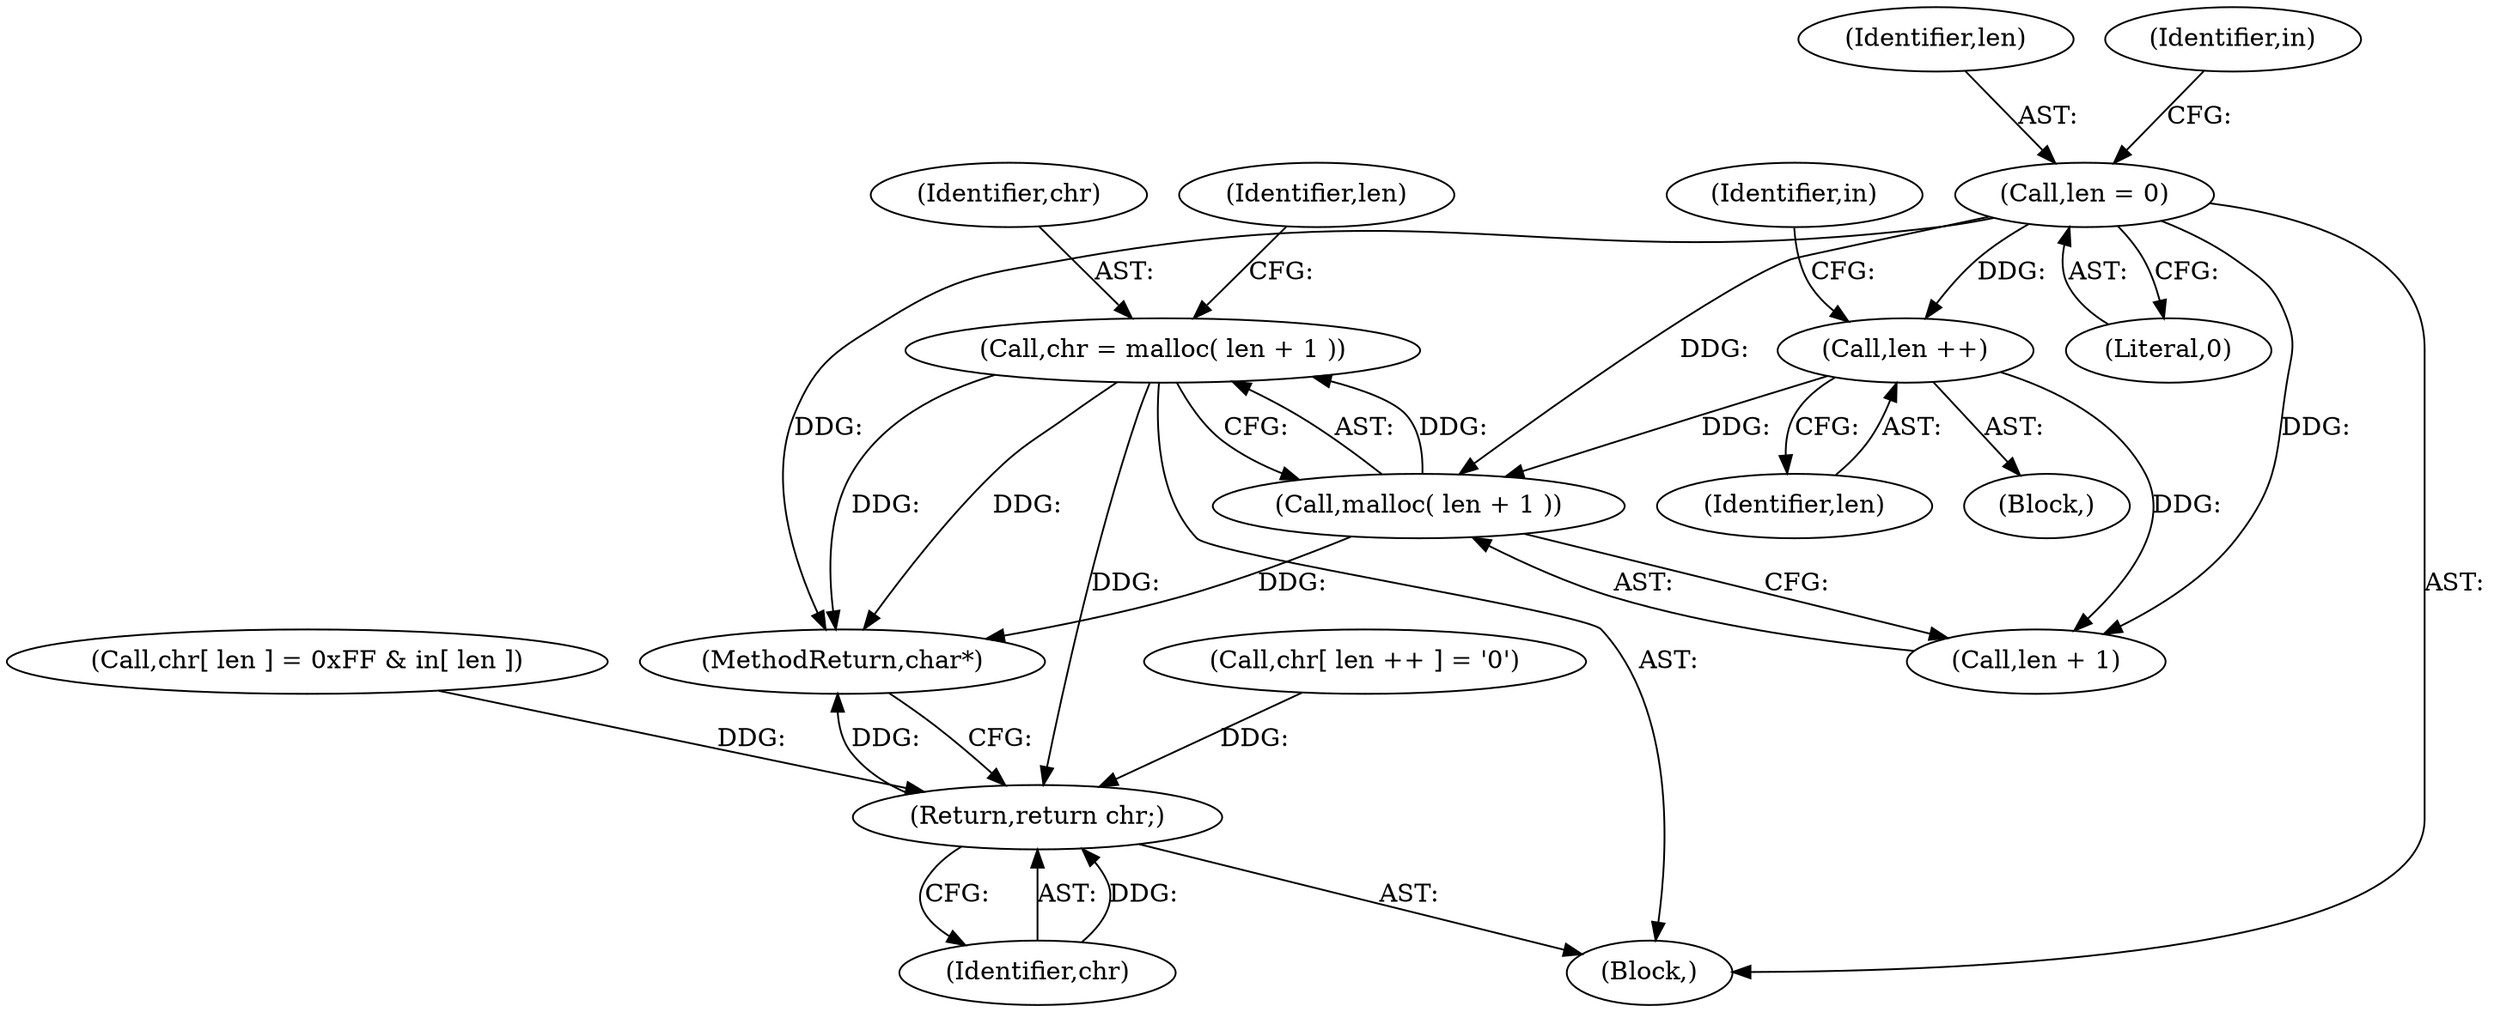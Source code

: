 digraph "0_unixODBC_45ef78e037f578b15fc58938a3a3251655e71d6f#diff-d52750c7ba4e594410438569d8e2963aL24_4@API" {
"1000123" [label="(Call,chr = malloc( len + 1 ))"];
"1000125" [label="(Call,malloc( len + 1 ))"];
"1000121" [label="(Call,len ++)"];
"1000105" [label="(Call,len = 0)"];
"1000156" [label="(Return,return chr;)"];
"1000121" [label="(Call,len ++)"];
"1000150" [label="(Call,chr[ len ++ ] = '\0')"];
"1000123" [label="(Call,chr = malloc( len + 1 ))"];
"1000156" [label="(Return,return chr;)"];
"1000102" [label="(Block,)"];
"1000130" [label="(Identifier,len)"];
"1000126" [label="(Call,len + 1)"];
"1000105" [label="(Call,len = 0)"];
"1000106" [label="(Identifier,len)"];
"1000110" [label="(Identifier,in)"];
"1000125" [label="(Call,malloc( len + 1 ))"];
"1000107" [label="(Literal,0)"];
"1000157" [label="(Identifier,chr)"];
"1000124" [label="(Identifier,chr)"];
"1000122" [label="(Identifier,len)"];
"1000120" [label="(Block,)"];
"1000139" [label="(Call,chr[ len ] = 0xFF & in[ len ])"];
"1000117" [label="(Identifier,in)"];
"1000158" [label="(MethodReturn,char*)"];
"1000123" -> "1000102"  [label="AST: "];
"1000123" -> "1000125"  [label="CFG: "];
"1000124" -> "1000123"  [label="AST: "];
"1000125" -> "1000123"  [label="AST: "];
"1000130" -> "1000123"  [label="CFG: "];
"1000123" -> "1000158"  [label="DDG: "];
"1000123" -> "1000158"  [label="DDG: "];
"1000125" -> "1000123"  [label="DDG: "];
"1000123" -> "1000156"  [label="DDG: "];
"1000125" -> "1000126"  [label="CFG: "];
"1000126" -> "1000125"  [label="AST: "];
"1000125" -> "1000158"  [label="DDG: "];
"1000121" -> "1000125"  [label="DDG: "];
"1000105" -> "1000125"  [label="DDG: "];
"1000121" -> "1000120"  [label="AST: "];
"1000121" -> "1000122"  [label="CFG: "];
"1000122" -> "1000121"  [label="AST: "];
"1000117" -> "1000121"  [label="CFG: "];
"1000105" -> "1000121"  [label="DDG: "];
"1000121" -> "1000126"  [label="DDG: "];
"1000105" -> "1000102"  [label="AST: "];
"1000105" -> "1000107"  [label="CFG: "];
"1000106" -> "1000105"  [label="AST: "];
"1000107" -> "1000105"  [label="AST: "];
"1000110" -> "1000105"  [label="CFG: "];
"1000105" -> "1000158"  [label="DDG: "];
"1000105" -> "1000126"  [label="DDG: "];
"1000156" -> "1000102"  [label="AST: "];
"1000156" -> "1000157"  [label="CFG: "];
"1000157" -> "1000156"  [label="AST: "];
"1000158" -> "1000156"  [label="CFG: "];
"1000156" -> "1000158"  [label="DDG: "];
"1000157" -> "1000156"  [label="DDG: "];
"1000150" -> "1000156"  [label="DDG: "];
"1000139" -> "1000156"  [label="DDG: "];
}
